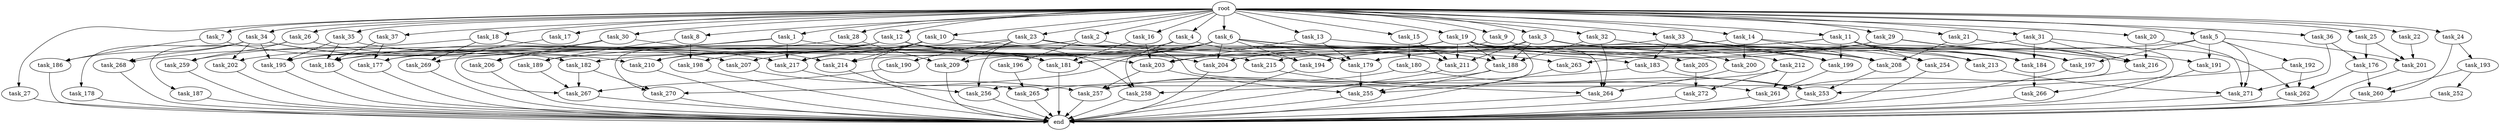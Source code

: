 digraph G {
  root [size="0.000000"];
  task_1 [size="1.024000"];
  task_2 [size="1.024000"];
  task_3 [size="1.024000"];
  task_4 [size="1.024000"];
  task_5 [size="1.024000"];
  task_6 [size="1.024000"];
  task_7 [size="1.024000"];
  task_8 [size="1.024000"];
  task_9 [size="1.024000"];
  task_10 [size="1.024000"];
  task_11 [size="1.024000"];
  task_12 [size="1.024000"];
  task_13 [size="1.024000"];
  task_14 [size="1.024000"];
  task_15 [size="1.024000"];
  task_16 [size="1.024000"];
  task_17 [size="1.024000"];
  task_18 [size="1.024000"];
  task_19 [size="1.024000"];
  task_20 [size="1.024000"];
  task_21 [size="1.024000"];
  task_22 [size="1.024000"];
  task_23 [size="1.024000"];
  task_24 [size="1.024000"];
  task_25 [size="1.024000"];
  task_26 [size="1.024000"];
  task_27 [size="1.024000"];
  task_28 [size="1.024000"];
  task_29 [size="1.024000"];
  task_30 [size="1.024000"];
  task_31 [size="1.024000"];
  task_32 [size="1.024000"];
  task_33 [size="1.024000"];
  task_34 [size="1.024000"];
  task_35 [size="1.024000"];
  task_36 [size="1.024000"];
  task_37 [size="1.024000"];
  task_176 [size="618475290.624000"];
  task_177 [size="481036337.152000"];
  task_178 [size="137438953.472000"];
  task_179 [size="1245540515.840000"];
  task_180 [size="309237645.312000"];
  task_181 [size="1760936591.360000"];
  task_182 [size="893353197.568000"];
  task_183 [size="352187318.272000"];
  task_184 [size="1563368095.744000"];
  task_185 [size="1803886264.320000"];
  task_186 [size="996432412.672000"];
  task_187 [size="695784701.952000"];
  task_188 [size="1683627180.032000"];
  task_189 [size="1073741824.000000"];
  task_190 [size="420906795.008000"];
  task_191 [size="1099511627.776000"];
  task_192 [size="549755813.888000"];
  task_193 [size="34359738.368000"];
  task_194 [size="592705486.848000"];
  task_195 [size="1743756722.176000"];
  task_196 [size="549755813.888000"];
  task_197 [size="1348619730.944000"];
  task_198 [size="352187318.272000"];
  task_199 [size="1365799600.128000"];
  task_200 [size="1099511627.776000"];
  task_201 [size="893353197.568000"];
  task_202 [size="687194767.360000"];
  task_203 [size="1881195675.648000"];
  task_204 [size="858993459.200000"];
  task_205 [size="34359738.368000"];
  task_206 [size="429496729.600000"];
  task_207 [size="274877906.944000"];
  task_208 [size="1108101562.368000"];
  task_209 [size="867583393.792000"];
  task_210 [size="489626271.744000"];
  task_211 [size="1314259992.576000"];
  task_212 [size="549755813.888000"];
  task_213 [size="833223655.424000"];
  task_214 [size="661424963.584000"];
  task_215 [size="730144440.320000"];
  task_216 [size="1314259992.576000"];
  task_217 [size="2241972928.512000"];
  task_252 [size="695784701.952000"];
  task_253 [size="1108101562.368000"];
  task_254 [size="910533066.752000"];
  task_255 [size="695784701.952000"];
  task_256 [size="867583393.792000"];
  task_257 [size="326417514.496000"];
  task_258 [size="386547056.640000"];
  task_259 [size="910533066.752000"];
  task_260 [size="1589137899.520000"];
  task_261 [size="1623497637.888000"];
  task_262 [size="1632087572.480000"];
  task_263 [size="1279900254.208000"];
  task_264 [size="1700807049.216000"];
  task_265 [size="755914244.096000"];
  task_266 [size="1279900254.208000"];
  task_267 [size="463856467.968000"];
  task_268 [size="996432412.672000"];
  task_269 [size="1279900254.208000"];
  task_270 [size="566935683.072000"];
  task_271 [size="1958505086.976000"];
  task_272 [size="446676598.784000"];
  end [size="0.000000"];

  root -> task_1 [size="1.000000"];
  root -> task_2 [size="1.000000"];
  root -> task_3 [size="1.000000"];
  root -> task_4 [size="1.000000"];
  root -> task_5 [size="1.000000"];
  root -> task_6 [size="1.000000"];
  root -> task_7 [size="1.000000"];
  root -> task_8 [size="1.000000"];
  root -> task_9 [size="1.000000"];
  root -> task_10 [size="1.000000"];
  root -> task_11 [size="1.000000"];
  root -> task_12 [size="1.000000"];
  root -> task_13 [size="1.000000"];
  root -> task_14 [size="1.000000"];
  root -> task_15 [size="1.000000"];
  root -> task_16 [size="1.000000"];
  root -> task_17 [size="1.000000"];
  root -> task_18 [size="1.000000"];
  root -> task_19 [size="1.000000"];
  root -> task_20 [size="1.000000"];
  root -> task_21 [size="1.000000"];
  root -> task_22 [size="1.000000"];
  root -> task_23 [size="1.000000"];
  root -> task_24 [size="1.000000"];
  root -> task_25 [size="1.000000"];
  root -> task_26 [size="1.000000"];
  root -> task_27 [size="1.000000"];
  root -> task_28 [size="1.000000"];
  root -> task_29 [size="1.000000"];
  root -> task_30 [size="1.000000"];
  root -> task_31 [size="1.000000"];
  root -> task_32 [size="1.000000"];
  root -> task_33 [size="1.000000"];
  root -> task_34 [size="1.000000"];
  root -> task_35 [size="1.000000"];
  root -> task_36 [size="1.000000"];
  root -> task_37 [size="1.000000"];
  task_1 -> task_185 [size="838860800.000000"];
  task_1 -> task_189 [size="838860800.000000"];
  task_1 -> task_217 [size="838860800.000000"];
  task_1 -> task_263 [size="838860800.000000"];
  task_2 -> task_188 [size="536870912.000000"];
  task_2 -> task_196 [size="536870912.000000"];
  task_2 -> task_202 [size="536870912.000000"];
  task_3 -> task_188 [size="536870912.000000"];
  task_3 -> task_197 [size="536870912.000000"];
  task_3 -> task_200 [size="536870912.000000"];
  task_3 -> task_204 [size="536870912.000000"];
  task_3 -> task_211 [size="536870912.000000"];
  task_4 -> task_179 [size="134217728.000000"];
  task_4 -> task_207 [size="134217728.000000"];
  task_4 -> task_258 [size="134217728.000000"];
  task_5 -> task_179 [size="536870912.000000"];
  task_5 -> task_191 [size="536870912.000000"];
  task_5 -> task_192 [size="536870912.000000"];
  task_5 -> task_197 [size="536870912.000000"];
  task_5 -> task_201 [size="536870912.000000"];
  task_5 -> task_271 [size="536870912.000000"];
  task_6 -> task_177 [size="134217728.000000"];
  task_6 -> task_179 [size="134217728.000000"];
  task_6 -> task_181 [size="134217728.000000"];
  task_6 -> task_183 [size="134217728.000000"];
  task_6 -> task_184 [size="134217728.000000"];
  task_6 -> task_194 [size="134217728.000000"];
  task_6 -> task_204 [size="134217728.000000"];
  task_6 -> task_209 [size="134217728.000000"];
  task_6 -> task_210 [size="134217728.000000"];
  task_6 -> task_213 [size="134217728.000000"];
  task_6 -> task_270 [size="134217728.000000"];
  task_7 -> task_182 [size="838860800.000000"];
  task_7 -> task_186 [size="838860800.000000"];
  task_8 -> task_189 [size="209715200.000000"];
  task_8 -> task_198 [size="209715200.000000"];
  task_9 -> task_184 [size="301989888.000000"];
  task_9 -> task_214 [size="301989888.000000"];
  task_10 -> task_198 [size="134217728.000000"];
  task_10 -> task_204 [size="134217728.000000"];
  task_10 -> task_214 [size="134217728.000000"];
  task_10 -> task_217 [size="134217728.000000"];
  task_10 -> task_265 [size="134217728.000000"];
  task_11 -> task_184 [size="679477248.000000"];
  task_11 -> task_195 [size="679477248.000000"];
  task_11 -> task_199 [size="679477248.000000"];
  task_11 -> task_203 [size="679477248.000000"];
  task_11 -> task_213 [size="679477248.000000"];
  task_11 -> task_254 [size="679477248.000000"];
  task_11 -> task_262 [size="679477248.000000"];
  task_12 -> task_181 [size="209715200.000000"];
  task_12 -> task_195 [size="209715200.000000"];
  task_12 -> task_203 [size="209715200.000000"];
  task_12 -> task_206 [size="209715200.000000"];
  task_12 -> task_208 [size="209715200.000000"];
  task_12 -> task_210 [size="209715200.000000"];
  task_12 -> task_258 [size="209715200.000000"];
  task_12 -> task_270 [size="209715200.000000"];
  task_13 -> task_179 [size="411041792.000000"];
  task_13 -> task_199 [size="411041792.000000"];
  task_13 -> task_203 [size="411041792.000000"];
  task_14 -> task_191 [size="536870912.000000"];
  task_14 -> task_200 [size="536870912.000000"];
  task_14 -> task_208 [size="536870912.000000"];
  task_14 -> task_217 [size="536870912.000000"];
  task_15 -> task_180 [size="301989888.000000"];
  task_15 -> task_211 [size="301989888.000000"];
  task_16 -> task_181 [size="536870912.000000"];
  task_16 -> task_203 [size="536870912.000000"];
  task_17 -> task_267 [size="75497472.000000"];
  task_18 -> task_181 [size="838860800.000000"];
  task_18 -> task_268 [size="838860800.000000"];
  task_18 -> task_269 [size="838860800.000000"];
  task_19 -> task_182 [size="33554432.000000"];
  task_19 -> task_188 [size="33554432.000000"];
  task_19 -> task_199 [size="33554432.000000"];
  task_19 -> task_204 [size="33554432.000000"];
  task_19 -> task_205 [size="33554432.000000"];
  task_19 -> task_208 [size="33554432.000000"];
  task_19 -> task_211 [size="33554432.000000"];
  task_19 -> task_255 [size="33554432.000000"];
  task_19 -> task_264 [size="33554432.000000"];
  task_20 -> task_216 [size="536870912.000000"];
  task_20 -> task_271 [size="536870912.000000"];
  task_21 -> task_208 [size="301989888.000000"];
  task_21 -> task_216 [size="301989888.000000"];
  task_21 -> task_256 [size="301989888.000000"];
  task_22 -> task_201 [size="33554432.000000"];
  task_23 -> task_190 [size="411041792.000000"];
  task_23 -> task_194 [size="411041792.000000"];
  task_23 -> task_209 [size="411041792.000000"];
  task_23 -> task_211 [size="411041792.000000"];
  task_23 -> task_256 [size="411041792.000000"];
  task_23 -> task_264 [size="411041792.000000"];
  task_23 -> task_269 [size="411041792.000000"];
  task_24 -> task_193 [size="33554432.000000"];
  task_24 -> task_260 [size="33554432.000000"];
  task_25 -> task_176 [size="301989888.000000"];
  task_25 -> task_201 [size="301989888.000000"];
  task_26 -> task_187 [size="679477248.000000"];
  task_26 -> task_217 [size="679477248.000000"];
  task_26 -> task_259 [size="679477248.000000"];
  task_27 -> end [size="1.000000"];
  task_28 -> task_177 [size="301989888.000000"];
  task_28 -> task_209 [size="301989888.000000"];
  task_29 -> task_194 [size="33554432.000000"];
  task_29 -> task_197 [size="33554432.000000"];
  task_29 -> task_215 [size="33554432.000000"];
  task_29 -> task_216 [size="33554432.000000"];
  task_30 -> task_206 [size="209715200.000000"];
  task_30 -> task_214 [size="209715200.000000"];
  task_30 -> task_259 [size="209715200.000000"];
  task_31 -> task_184 [size="411041792.000000"];
  task_31 -> task_216 [size="411041792.000000"];
  task_31 -> task_263 [size="411041792.000000"];
  task_31 -> task_266 [size="411041792.000000"];
  task_32 -> task_188 [size="536870912.000000"];
  task_32 -> task_212 [size="536870912.000000"];
  task_32 -> task_264 [size="536870912.000000"];
  task_33 -> task_183 [size="209715200.000000"];
  task_33 -> task_185 [size="209715200.000000"];
  task_33 -> task_197 [size="209715200.000000"];
  task_33 -> task_199 [size="209715200.000000"];
  task_33 -> task_254 [size="209715200.000000"];
  task_34 -> task_178 [size="134217728.000000"];
  task_34 -> task_186 [size="134217728.000000"];
  task_34 -> task_195 [size="134217728.000000"];
  task_34 -> task_202 [size="134217728.000000"];
  task_34 -> task_207 [size="134217728.000000"];
  task_34 -> task_210 [size="134217728.000000"];
  task_34 -> task_268 [size="134217728.000000"];
  task_35 -> task_185 [size="679477248.000000"];
  task_35 -> task_195 [size="679477248.000000"];
  task_35 -> task_215 [size="679477248.000000"];
  task_36 -> task_176 [size="301989888.000000"];
  task_36 -> task_271 [size="301989888.000000"];
  task_37 -> task_177 [size="33554432.000000"];
  task_37 -> task_185 [size="33554432.000000"];
  task_176 -> task_260 [size="838860800.000000"];
  task_176 -> task_262 [size="838860800.000000"];
  task_177 -> end [size="1.000000"];
  task_178 -> end [size="1.000000"];
  task_179 -> task_255 [size="536870912.000000"];
  task_180 -> task_253 [size="134217728.000000"];
  task_180 -> task_257 [size="134217728.000000"];
  task_181 -> end [size="1.000000"];
  task_182 -> task_267 [size="209715200.000000"];
  task_182 -> task_270 [size="209715200.000000"];
  task_183 -> task_253 [size="33554432.000000"];
  task_183 -> task_258 [size="33554432.000000"];
  task_184 -> task_266 [size="838860800.000000"];
  task_185 -> end [size="1.000000"];
  task_186 -> end [size="1.000000"];
  task_187 -> end [size="1.000000"];
  task_188 -> task_255 [size="33554432.000000"];
  task_188 -> task_257 [size="33554432.000000"];
  task_189 -> task_267 [size="134217728.000000"];
  task_190 -> task_267 [size="33554432.000000"];
  task_191 -> end [size="1.000000"];
  task_192 -> task_253 [size="75497472.000000"];
  task_192 -> task_262 [size="75497472.000000"];
  task_193 -> task_252 [size="679477248.000000"];
  task_193 -> task_260 [size="679477248.000000"];
  task_194 -> end [size="1.000000"];
  task_195 -> end [size="1.000000"];
  task_196 -> task_265 [size="301989888.000000"];
  task_197 -> end [size="1.000000"];
  task_198 -> end [size="1.000000"];
  task_199 -> task_261 [size="679477248.000000"];
  task_200 -> task_264 [size="679477248.000000"];
  task_201 -> end [size="1.000000"];
  task_202 -> end [size="1.000000"];
  task_203 -> task_255 [size="75497472.000000"];
  task_203 -> task_257 [size="75497472.000000"];
  task_204 -> end [size="1.000000"];
  task_205 -> task_272 [size="134217728.000000"];
  task_206 -> end [size="1.000000"];
  task_207 -> task_257 [size="75497472.000000"];
  task_208 -> task_253 [size="838860800.000000"];
  task_209 -> end [size="1.000000"];
  task_210 -> end [size="1.000000"];
  task_211 -> end [size="1.000000"];
  task_212 -> task_261 [size="301989888.000000"];
  task_212 -> task_265 [size="301989888.000000"];
  task_212 -> task_272 [size="301989888.000000"];
  task_213 -> task_271 [size="536870912.000000"];
  task_214 -> end [size="1.000000"];
  task_215 -> task_261 [size="301989888.000000"];
  task_216 -> task_261 [size="301989888.000000"];
  task_217 -> task_256 [size="134217728.000000"];
  task_252 -> end [size="1.000000"];
  task_253 -> end [size="1.000000"];
  task_254 -> end [size="1.000000"];
  task_255 -> end [size="1.000000"];
  task_256 -> end [size="1.000000"];
  task_257 -> end [size="1.000000"];
  task_258 -> end [size="1.000000"];
  task_259 -> end [size="1.000000"];
  task_260 -> end [size="1.000000"];
  task_261 -> end [size="1.000000"];
  task_262 -> end [size="1.000000"];
  task_263 -> end [size="1.000000"];
  task_264 -> end [size="1.000000"];
  task_265 -> end [size="1.000000"];
  task_266 -> end [size="1.000000"];
  task_267 -> end [size="1.000000"];
  task_268 -> end [size="1.000000"];
  task_269 -> end [size="1.000000"];
  task_270 -> end [size="1.000000"];
  task_271 -> end [size="1.000000"];
  task_272 -> end [size="1.000000"];
}
